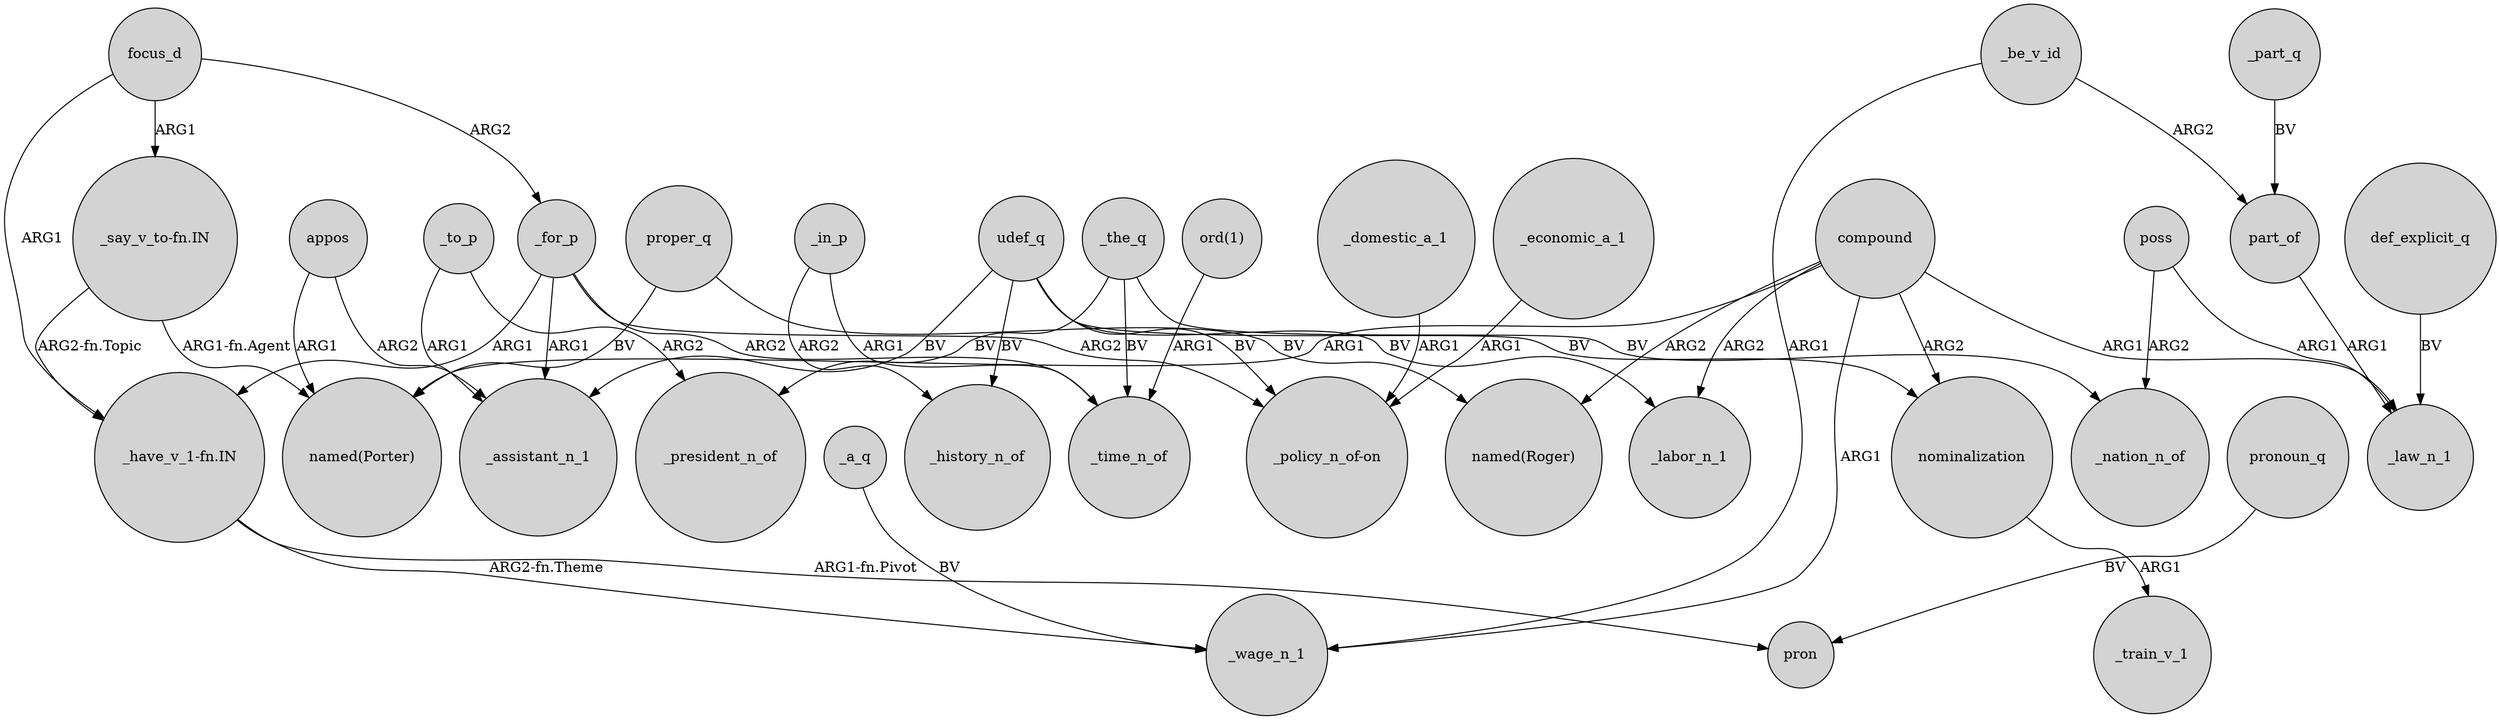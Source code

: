 digraph {
	node [shape=circle style=filled]
	focus_d -> "_have_v_1-fn.IN" [label=ARG1]
	_to_p -> _assistant_n_1 [label=ARG1]
	proper_q -> "named(Porter)" [label=BV]
	part_of -> _law_n_1 [label=ARG1]
	_to_p -> _president_n_of [label=ARG2]
	def_explicit_q -> _law_n_1 [label=BV]
	udef_q -> _history_n_of [label=BV]
	_domestic_a_1 -> "_policy_n_of-on" [label=ARG1]
	compound -> _labor_n_1 [label=ARG2]
	compound -> _wage_n_1 [label=ARG1]
	compound -> nominalization [label=ARG2]
	"_say_v_to-fn.IN" -> "named(Porter)" [label="ARG1-fn.Agent"]
	udef_q -> "_policy_n_of-on" [label=BV]
	_for_p -> _time_n_of [label=ARG2]
	"_have_v_1-fn.IN" -> pron [label="ARG1-fn.Pivot"]
	focus_d -> _for_p [label=ARG2]
	focus_d -> "_say_v_to-fn.IN" [label=ARG1]
	_part_q -> part_of [label=BV]
	udef_q -> _labor_n_1 [label=BV]
	udef_q -> _assistant_n_1 [label=BV]
	compound -> "named(Roger)" [label=ARG2]
	pronoun_q -> pron [label=BV]
	_the_q -> _time_n_of [label=BV]
	_a_q -> _wage_n_1 [label=BV]
	_the_q -> _nation_n_of [label=BV]
	compound -> "named(Porter)" [label=ARG1]
	_in_p -> _history_n_of [label=ARG2]
	appos -> "named(Porter)" [label=ARG1]
	_in_p -> _time_n_of [label=ARG1]
	_the_q -> _president_n_of [label=BV]
	appos -> _assistant_n_1 [label=ARG2]
	udef_q -> nominalization [label=BV]
	poss -> _nation_n_of [label=ARG2]
	_for_p -> _assistant_n_1 [label=ARG1]
	proper_q -> "named(Roger)" [label=BV]
	_economic_a_1 -> "_policy_n_of-on" [label=ARG1]
	_be_v_id -> _wage_n_1 [label=ARG1]
	"_say_v_to-fn.IN" -> "_have_v_1-fn.IN" [label="ARG2-fn.Topic"]
	_for_p -> "_policy_n_of-on" [label=ARG2]
	compound -> _law_n_1 [label=ARG1]
	"_have_v_1-fn.IN" -> _wage_n_1 [label="ARG2-fn.Theme"]
	poss -> _law_n_1 [label=ARG1]
	_be_v_id -> part_of [label=ARG2]
	_for_p -> "_have_v_1-fn.IN" [label=ARG1]
	"ord(1)" -> _time_n_of [label=ARG1]
	nominalization -> _train_v_1 [label=ARG1]
}
